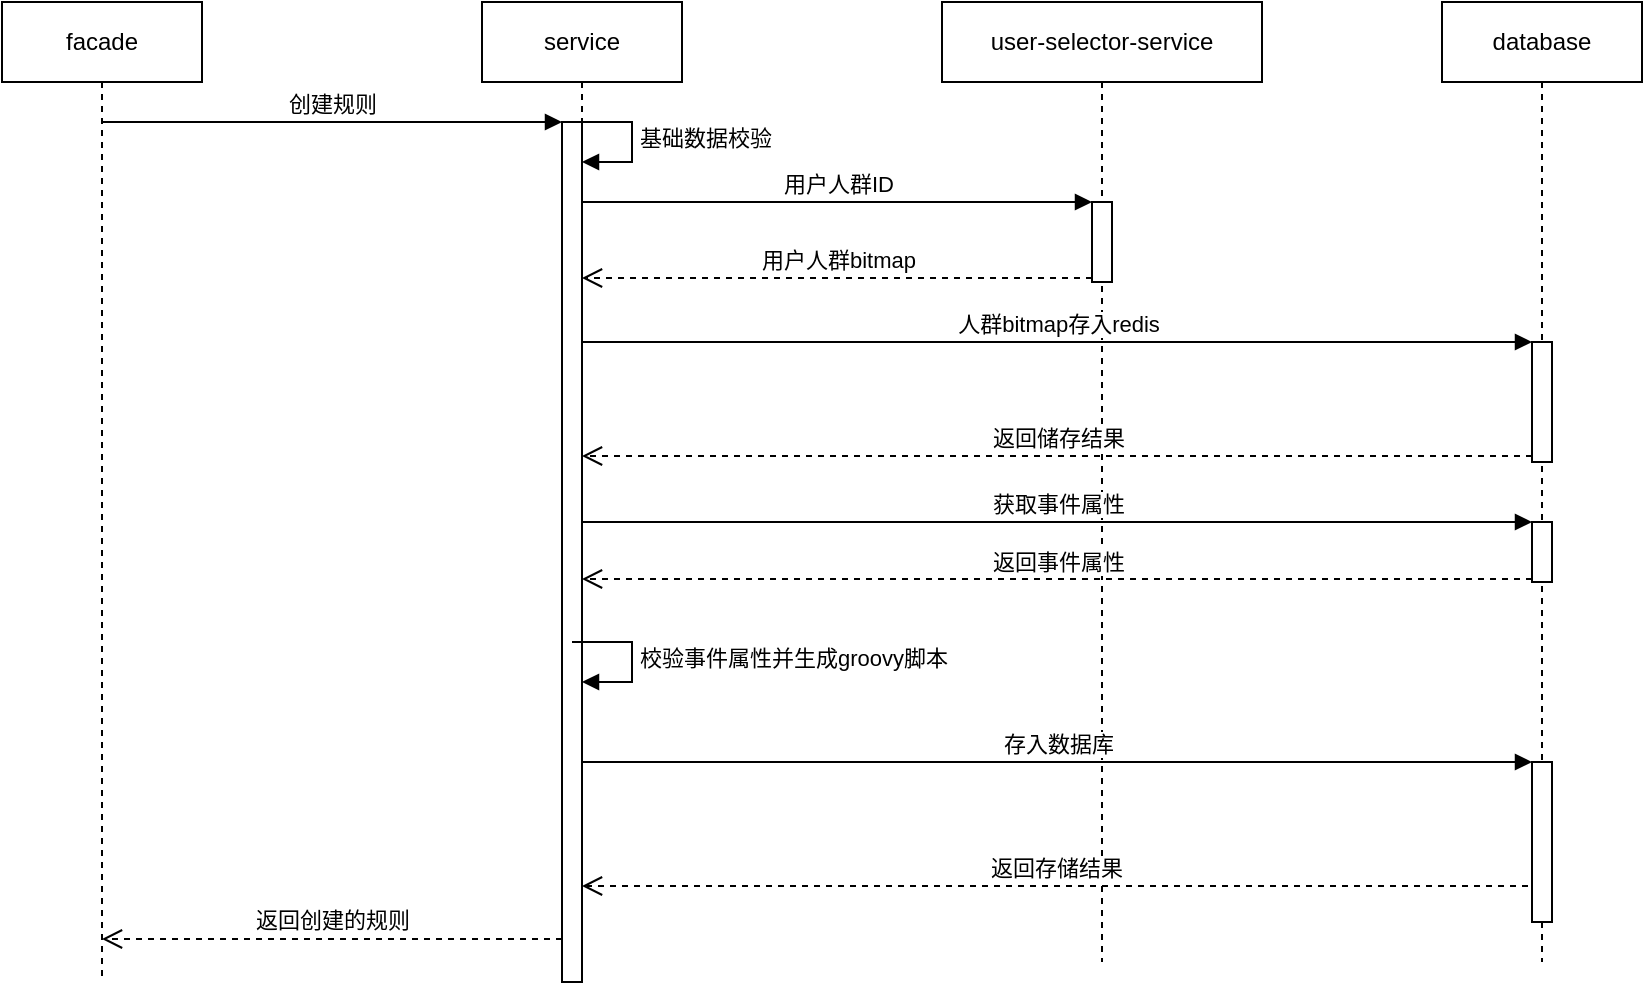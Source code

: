 <mxfile version="20.5.3" type="github">
  <diagram id="GfOiD7L5Lf0xXkd3SCVE" name="第 1 页">
    <mxGraphModel dx="1426" dy="793" grid="1" gridSize="10" guides="1" tooltips="1" connect="1" arrows="1" fold="1" page="1" pageScale="1" pageWidth="3300" pageHeight="4681" math="0" shadow="0">
      <root>
        <mxCell id="0" />
        <mxCell id="1" parent="0" />
        <mxCell id="NvlOek_77_1kg0eh45Kx-1" value="facade" style="shape=umlLifeline;perimeter=lifelinePerimeter;whiteSpace=wrap;html=1;container=1;collapsible=0;recursiveResize=0;outlineConnect=0;" parent="1" vertex="1">
          <mxGeometry x="200" y="120" width="100" height="490" as="geometry" />
        </mxCell>
        <mxCell id="NvlOek_77_1kg0eh45Kx-3" value="service" style="shape=umlLifeline;perimeter=lifelinePerimeter;whiteSpace=wrap;html=1;container=1;collapsible=0;recursiveResize=0;outlineConnect=0;" parent="1" vertex="1">
          <mxGeometry x="440" y="120" width="100" height="480" as="geometry" />
        </mxCell>
        <mxCell id="NvlOek_77_1kg0eh45Kx-4" value="user-selector-service" style="shape=umlLifeline;perimeter=lifelinePerimeter;whiteSpace=wrap;html=1;container=1;collapsible=0;recursiveResize=0;outlineConnect=0;" parent="1" vertex="1">
          <mxGeometry x="670" y="120" width="160" height="480" as="geometry" />
        </mxCell>
        <mxCell id="NvlOek_77_1kg0eh45Kx-8" value="" style="html=1;points=[];perimeter=orthogonalPerimeter;" parent="NvlOek_77_1kg0eh45Kx-4" vertex="1">
          <mxGeometry x="75" y="100" width="10" height="40" as="geometry" />
        </mxCell>
        <mxCell id="NvlOek_77_1kg0eh45Kx-6" value="创建规则" style="html=1;verticalAlign=bottom;endArrow=block;entryX=0;entryY=0;rounded=0;" parent="1" source="NvlOek_77_1kg0eh45Kx-1" target="NvlOek_77_1kg0eh45Kx-5" edge="1">
          <mxGeometry relative="1" as="geometry">
            <mxPoint x="415" y="230" as="sourcePoint" />
          </mxGeometry>
        </mxCell>
        <mxCell id="NvlOek_77_1kg0eh45Kx-7" value="返回创建的规则" style="html=1;verticalAlign=bottom;endArrow=open;dashed=1;endSize=8;exitX=0;exitY=0.95;rounded=0;" parent="1" source="NvlOek_77_1kg0eh45Kx-5" target="NvlOek_77_1kg0eh45Kx-1" edge="1">
          <mxGeometry relative="1" as="geometry">
            <mxPoint x="415" y="306" as="targetPoint" />
          </mxGeometry>
        </mxCell>
        <mxCell id="NvlOek_77_1kg0eh45Kx-10" value="用户人群bitmap" style="html=1;verticalAlign=bottom;endArrow=open;dashed=1;endSize=8;exitX=0;exitY=0.95;rounded=0;" parent="1" source="NvlOek_77_1kg0eh45Kx-8" target="NvlOek_77_1kg0eh45Kx-3" edge="1">
          <mxGeometry relative="1" as="geometry">
            <mxPoint x="675" y="316" as="targetPoint" />
          </mxGeometry>
        </mxCell>
        <mxCell id="NvlOek_77_1kg0eh45Kx-9" value="用户人群ID" style="html=1;verticalAlign=bottom;endArrow=block;entryX=0;entryY=0;rounded=0;" parent="1" source="NvlOek_77_1kg0eh45Kx-3" target="NvlOek_77_1kg0eh45Kx-8" edge="1">
          <mxGeometry relative="1" as="geometry">
            <mxPoint x="675" y="240" as="sourcePoint" />
          </mxGeometry>
        </mxCell>
        <mxCell id="NvlOek_77_1kg0eh45Kx-13" value="database" style="shape=umlLifeline;perimeter=lifelinePerimeter;whiteSpace=wrap;html=1;container=1;collapsible=0;recursiveResize=0;outlineConnect=0;" parent="1" vertex="1">
          <mxGeometry x="920" y="120" width="100" height="480" as="geometry" />
        </mxCell>
        <mxCell id="NvlOek_77_1kg0eh45Kx-15" value="" style="html=1;points=[];perimeter=orthogonalPerimeter;" parent="NvlOek_77_1kg0eh45Kx-13" vertex="1">
          <mxGeometry x="45" y="170" width="10" height="60" as="geometry" />
        </mxCell>
        <mxCell id="NvlOek_77_1kg0eh45Kx-24" value="" style="html=1;points=[];perimeter=orthogonalPerimeter;" parent="NvlOek_77_1kg0eh45Kx-13" vertex="1">
          <mxGeometry x="45" y="380" width="10" height="80" as="geometry" />
        </mxCell>
        <mxCell id="NvlOek_77_1kg0eh45Kx-31" value="" style="html=1;points=[];perimeter=orthogonalPerimeter;" parent="NvlOek_77_1kg0eh45Kx-13" vertex="1">
          <mxGeometry x="45" y="260" width="10" height="30" as="geometry" />
        </mxCell>
        <mxCell id="NvlOek_77_1kg0eh45Kx-16" value="人群bitmap存入redis" style="html=1;verticalAlign=bottom;endArrow=block;entryX=0;entryY=0;rounded=0;" parent="1" source="NvlOek_77_1kg0eh45Kx-3" target="NvlOek_77_1kg0eh45Kx-15" edge="1">
          <mxGeometry relative="1" as="geometry">
            <mxPoint x="895" y="300" as="sourcePoint" />
          </mxGeometry>
        </mxCell>
        <mxCell id="NvlOek_77_1kg0eh45Kx-17" value="返回储存结果" style="html=1;verticalAlign=bottom;endArrow=open;dashed=1;endSize=8;exitX=0;exitY=0.95;rounded=0;" parent="1" source="NvlOek_77_1kg0eh45Kx-15" target="NvlOek_77_1kg0eh45Kx-3" edge="1">
          <mxGeometry relative="1" as="geometry">
            <mxPoint x="870" y="370" as="targetPoint" />
          </mxGeometry>
        </mxCell>
        <mxCell id="NvlOek_77_1kg0eh45Kx-25" value="存入数据库" style="html=1;verticalAlign=bottom;endArrow=block;entryX=0;entryY=0;rounded=0;" parent="1" source="NvlOek_77_1kg0eh45Kx-3" target="NvlOek_77_1kg0eh45Kx-24" edge="1">
          <mxGeometry relative="1" as="geometry">
            <mxPoint x="895" y="500" as="sourcePoint" />
          </mxGeometry>
        </mxCell>
        <mxCell id="NvlOek_77_1kg0eh45Kx-26" value="返回存储结果" style="html=1;verticalAlign=bottom;endArrow=open;dashed=1;endSize=8;exitX=-0.2;exitY=0.775;rounded=0;exitDx=0;exitDy=0;exitPerimeter=0;" parent="1" source="NvlOek_77_1kg0eh45Kx-24" target="NvlOek_77_1kg0eh45Kx-3" edge="1">
          <mxGeometry relative="1" as="geometry">
            <mxPoint x="895" y="576" as="targetPoint" />
          </mxGeometry>
        </mxCell>
        <mxCell id="NvlOek_77_1kg0eh45Kx-5" value="" style="html=1;points=[];perimeter=orthogonalPerimeter;" parent="1" vertex="1">
          <mxGeometry x="480" y="180" width="10" height="430" as="geometry" />
        </mxCell>
        <mxCell id="NvlOek_77_1kg0eh45Kx-30" value="基础数据校验" style="edgeStyle=orthogonalEdgeStyle;html=1;align=left;spacingLeft=2;endArrow=block;rounded=0;entryX=1;entryY=0;" parent="1" edge="1">
          <mxGeometry relative="1" as="geometry">
            <mxPoint x="485" y="180" as="sourcePoint" />
            <Array as="points">
              <mxPoint x="515" y="180" />
            </Array>
            <mxPoint x="490" y="200" as="targetPoint" />
          </mxGeometry>
        </mxCell>
        <mxCell id="NvlOek_77_1kg0eh45Kx-32" value="获取事件属性" style="html=1;verticalAlign=bottom;endArrow=block;entryX=0;entryY=0;rounded=0;" parent="1" source="NvlOek_77_1kg0eh45Kx-3" target="NvlOek_77_1kg0eh45Kx-31" edge="1">
          <mxGeometry relative="1" as="geometry">
            <mxPoint x="895" y="390" as="sourcePoint" />
          </mxGeometry>
        </mxCell>
        <mxCell id="NvlOek_77_1kg0eh45Kx-33" value="返回事件属性" style="html=1;verticalAlign=bottom;endArrow=open;dashed=1;endSize=8;exitX=0;exitY=0.95;rounded=0;" parent="1" source="NvlOek_77_1kg0eh45Kx-31" target="NvlOek_77_1kg0eh45Kx-3" edge="1">
          <mxGeometry relative="1" as="geometry">
            <mxPoint x="895" y="466" as="targetPoint" />
          </mxGeometry>
        </mxCell>
        <mxCell id="NvlOek_77_1kg0eh45Kx-35" value="校验事件属性并生成groovy脚本" style="edgeStyle=orthogonalEdgeStyle;html=1;align=left;spacingLeft=2;endArrow=block;rounded=0;entryX=1;entryY=0;" parent="1" edge="1">
          <mxGeometry relative="1" as="geometry">
            <mxPoint x="485" y="440" as="sourcePoint" />
            <Array as="points">
              <mxPoint x="515" y="440" />
            </Array>
            <mxPoint x="490" y="460" as="targetPoint" />
          </mxGeometry>
        </mxCell>
      </root>
    </mxGraphModel>
  </diagram>
</mxfile>
